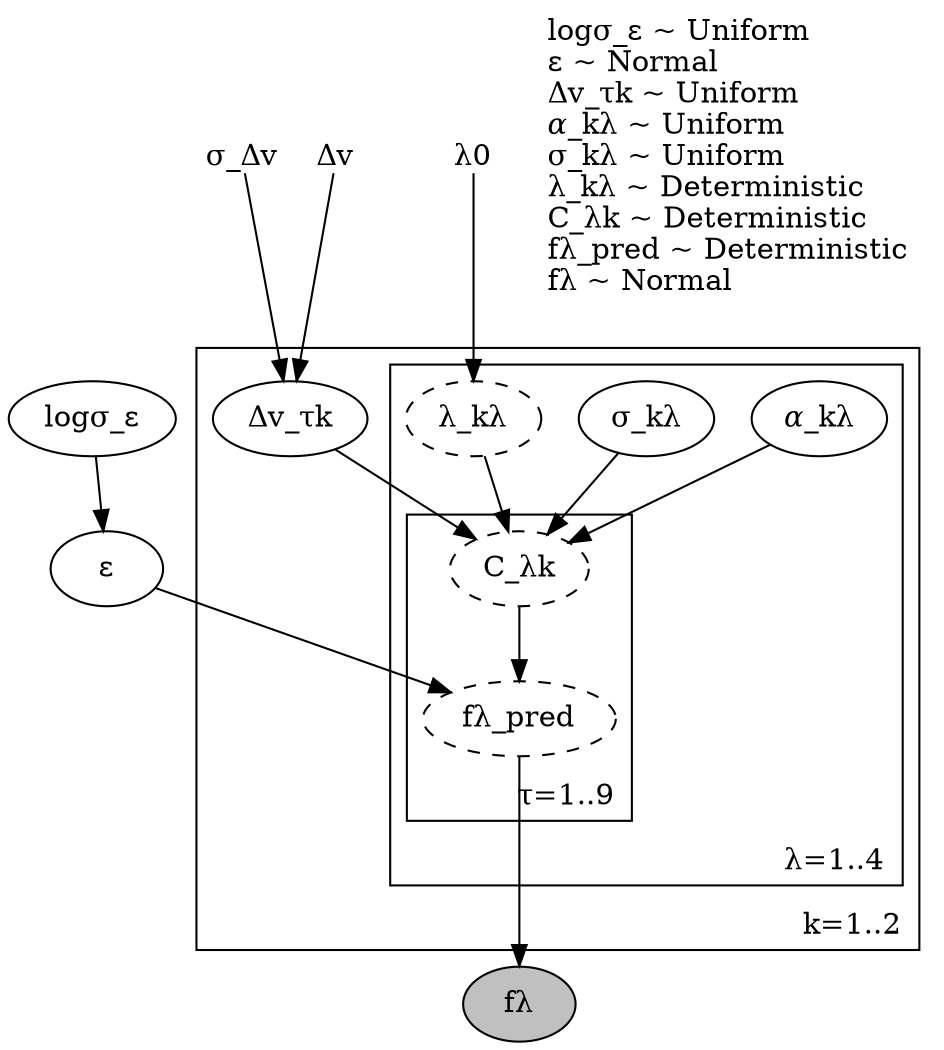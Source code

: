digraph {
	"logσ_ε" [label="logσ_ε" fillcolor=white shape=ellipse style=filled]
	"ε" [label="ε" fillcolor=white shape=ellipse style=filled]
	"fλ" [label="fλ" fillcolor=grey shape=ellipse style=filled]
	"σ_Δv" [label="σ_Δv" fillcolor=white shape=plain style=filled]
	"Δv" [label="Δv" fillcolor=white shape=plain style=filled]
	"λ0" [label="λ0" fillcolor=white shape=plain style=filled]
	subgraph "cluster_k=1..2" {
		label="k=1..2" labeljust=r labelloc=b
		"Δv_τk" [label="Δv_τk" fillcolor=white shape=ellipse style=filled]
		"𝛼_kλ" [label="𝛼_kλ" fillcolor=white shape=ellipse style=filled]
		"σ_kλ" [label="σ_kλ" fillcolor=white shape=ellipse style=filled]
		"λ_kλ" [label="λ_kλ" fillcolor=white shape=ellipse style="filled,dashed"]
		"C_λk" [label="C_λk" fillcolor=white shape=ellipse style="filled,dashed"]
		"fλ_pred" [label="fλ_pred" fillcolor=white shape=ellipse style="filled,dashed"]
		subgraph "cluster_λ=1..4" {
			label="λ=1..4" labeljust=r labelloc=b
			"𝛼_kλ" [label="𝛼_kλ" fillcolor=white shape=ellipse style=filled]
			"σ_kλ" [label="σ_kλ" fillcolor=white shape=ellipse style=filled]
			"λ_kλ" [label="λ_kλ" fillcolor=white shape=ellipse style="filled,dashed"]
			"C_λk" [label="C_λk" fillcolor=white shape=ellipse style="filled,dashed"]
			"fλ_pred" [label="fλ_pred" fillcolor=white shape=ellipse style="filled,dashed"]
			subgraph "cluster_τ=1..9" {
				label="τ=1..9" labeljust=r labelloc=b
				"C_λk" [label="C_λk" fillcolor=white shape=ellipse style="filled,dashed"]
				"fλ_pred" [label="fλ_pred" fillcolor=white shape=ellipse style="filled,dashed"]
			}
		}
	}
	"logσ_ε" -> "ε"
	"Δv_τk" -> "C_λk"
	"𝛼_kλ" -> "C_λk"
	"σ_kλ" -> "C_λk"
	"λ_kλ" -> "C_λk"
	"ε" -> "fλ_pred"
	"C_λk" -> "fλ_pred"
	"fλ_pred" -> "fλ"
	"σ_Δv" -> "Δv_τk"
	"Δv" -> "Δv_τk"
	"λ0" -> "λ_kλ"
	distribution_description_node [label="logσ_ε ~ Uniform\lε ~ Normal\lΔv_τk ~ Uniform\l𝛼_kλ ~ Uniform\lσ_kλ ~ Uniform\lλ_kλ ~ Deterministic\lC_λk ~ Deterministic\lfλ_pred ~ Deterministic\lfλ ~ Normal\l" shape=plaintext]
}
